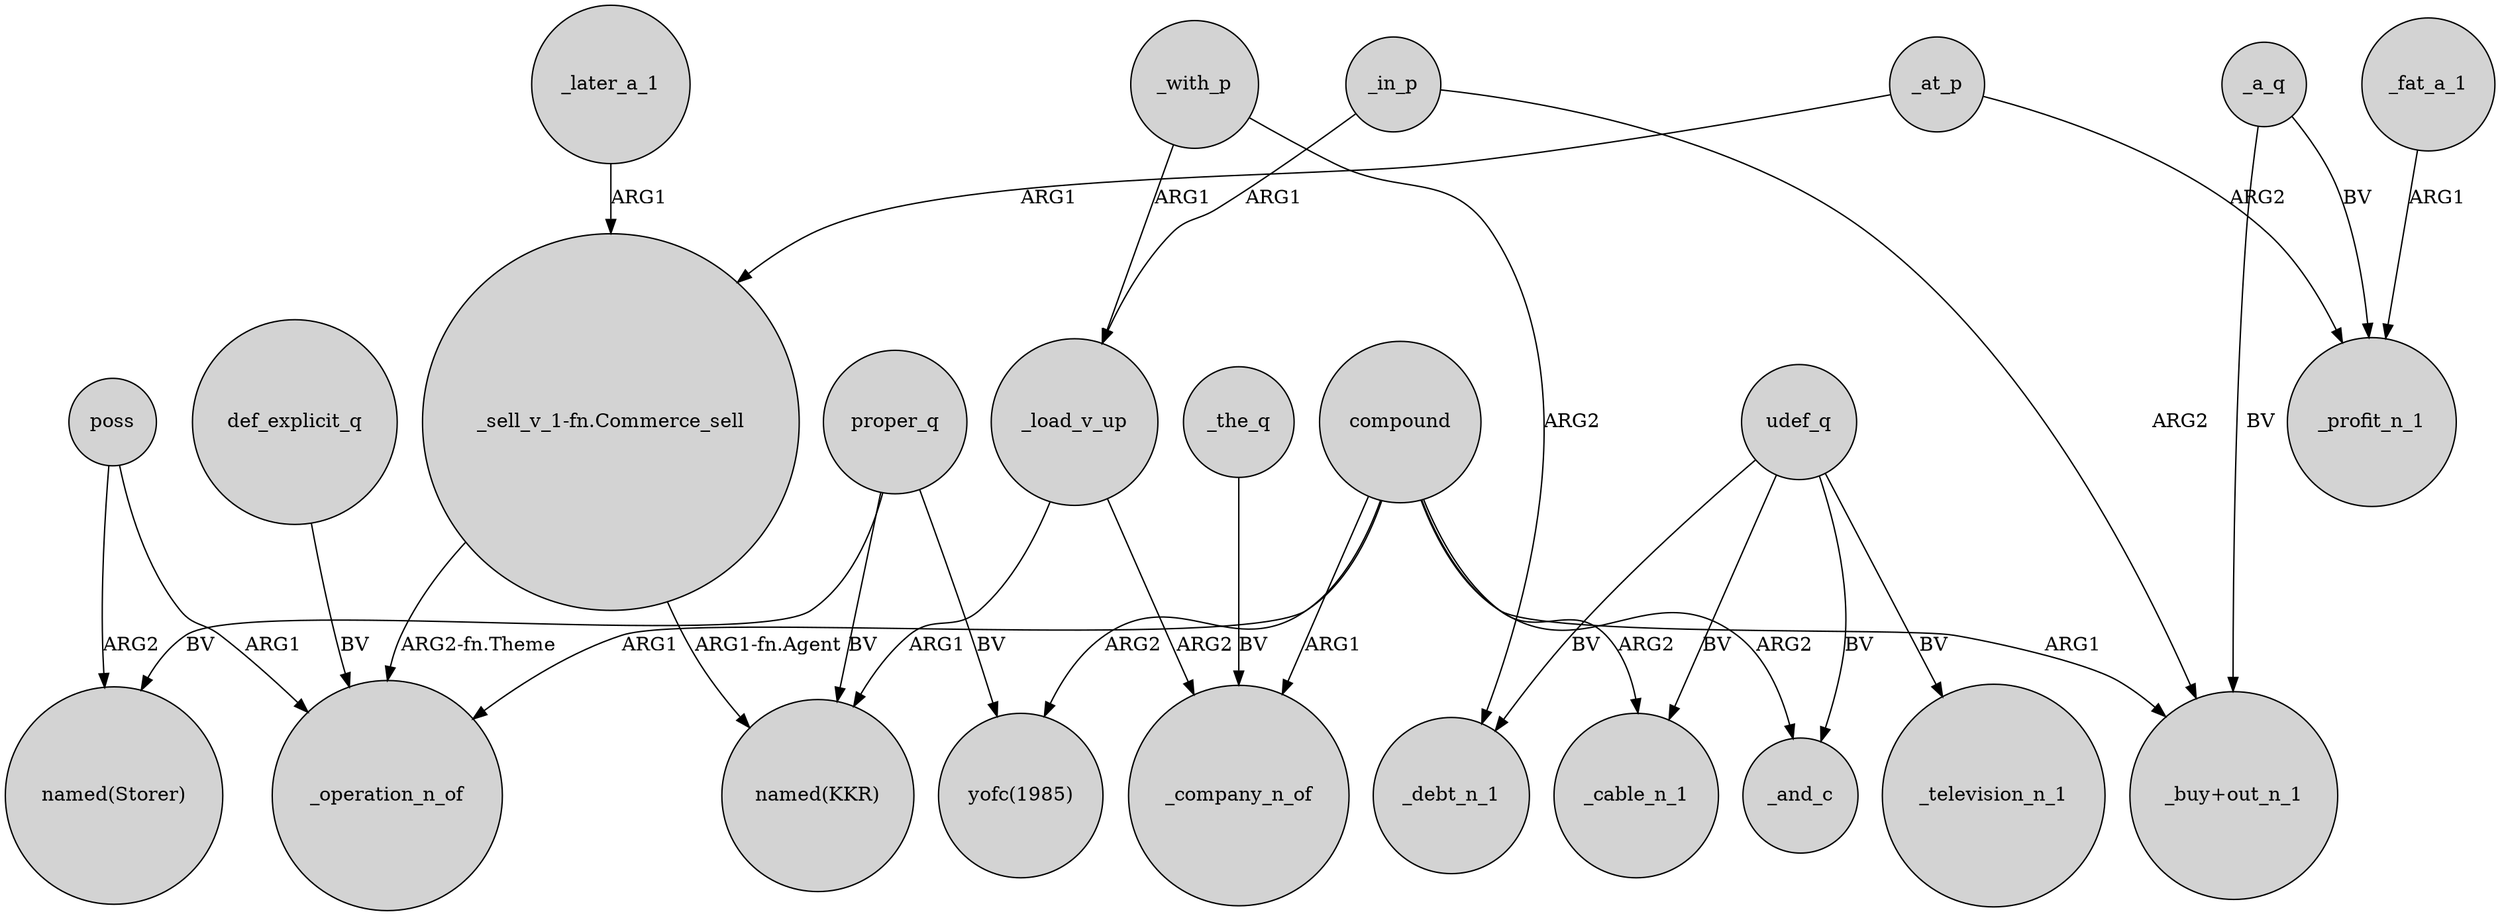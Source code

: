 digraph {
	node [shape=circle style=filled]
	compound -> _operation_n_of [label=ARG1]
	udef_q -> _television_n_1 [label=BV]
	poss -> _operation_n_of [label=ARG1]
	_load_v_up -> "named(KKR)" [label=ARG1]
	udef_q -> _debt_n_1 [label=BV]
	_fat_a_1 -> _profit_n_1 [label=ARG1]
	_at_p -> _profit_n_1 [label=ARG2]
	_with_p -> _debt_n_1 [label=ARG2]
	_with_p -> _load_v_up [label=ARG1]
	proper_q -> "named(KKR)" [label=BV]
	_the_q -> _company_n_of [label=BV]
	_in_p -> "_buy+out_n_1" [label=ARG2]
	compound -> _company_n_of [label=ARG1]
	def_explicit_q -> _operation_n_of [label=BV]
	compound -> _and_c [label=ARG2]
	proper_q -> "named(Storer)" [label=BV]
	compound -> _cable_n_1 [label=ARG2]
	_load_v_up -> _company_n_of [label=ARG2]
	_later_a_1 -> "_sell_v_1-fn.Commerce_sell" [label=ARG1]
	_in_p -> _load_v_up [label=ARG1]
	udef_q -> _cable_n_1 [label=BV]
	"_sell_v_1-fn.Commerce_sell" -> "named(KKR)" [label="ARG1-fn.Agent"]
	proper_q -> "yofc(1985)" [label=BV]
	compound -> "_buy+out_n_1" [label=ARG1]
	poss -> "named(Storer)" [label=ARG2]
	_at_p -> "_sell_v_1-fn.Commerce_sell" [label=ARG1]
	udef_q -> _and_c [label=BV]
	"_sell_v_1-fn.Commerce_sell" -> _operation_n_of [label="ARG2-fn.Theme"]
	_a_q -> _profit_n_1 [label=BV]
	compound -> "yofc(1985)" [label=ARG2]
	_a_q -> "_buy+out_n_1" [label=BV]
}
